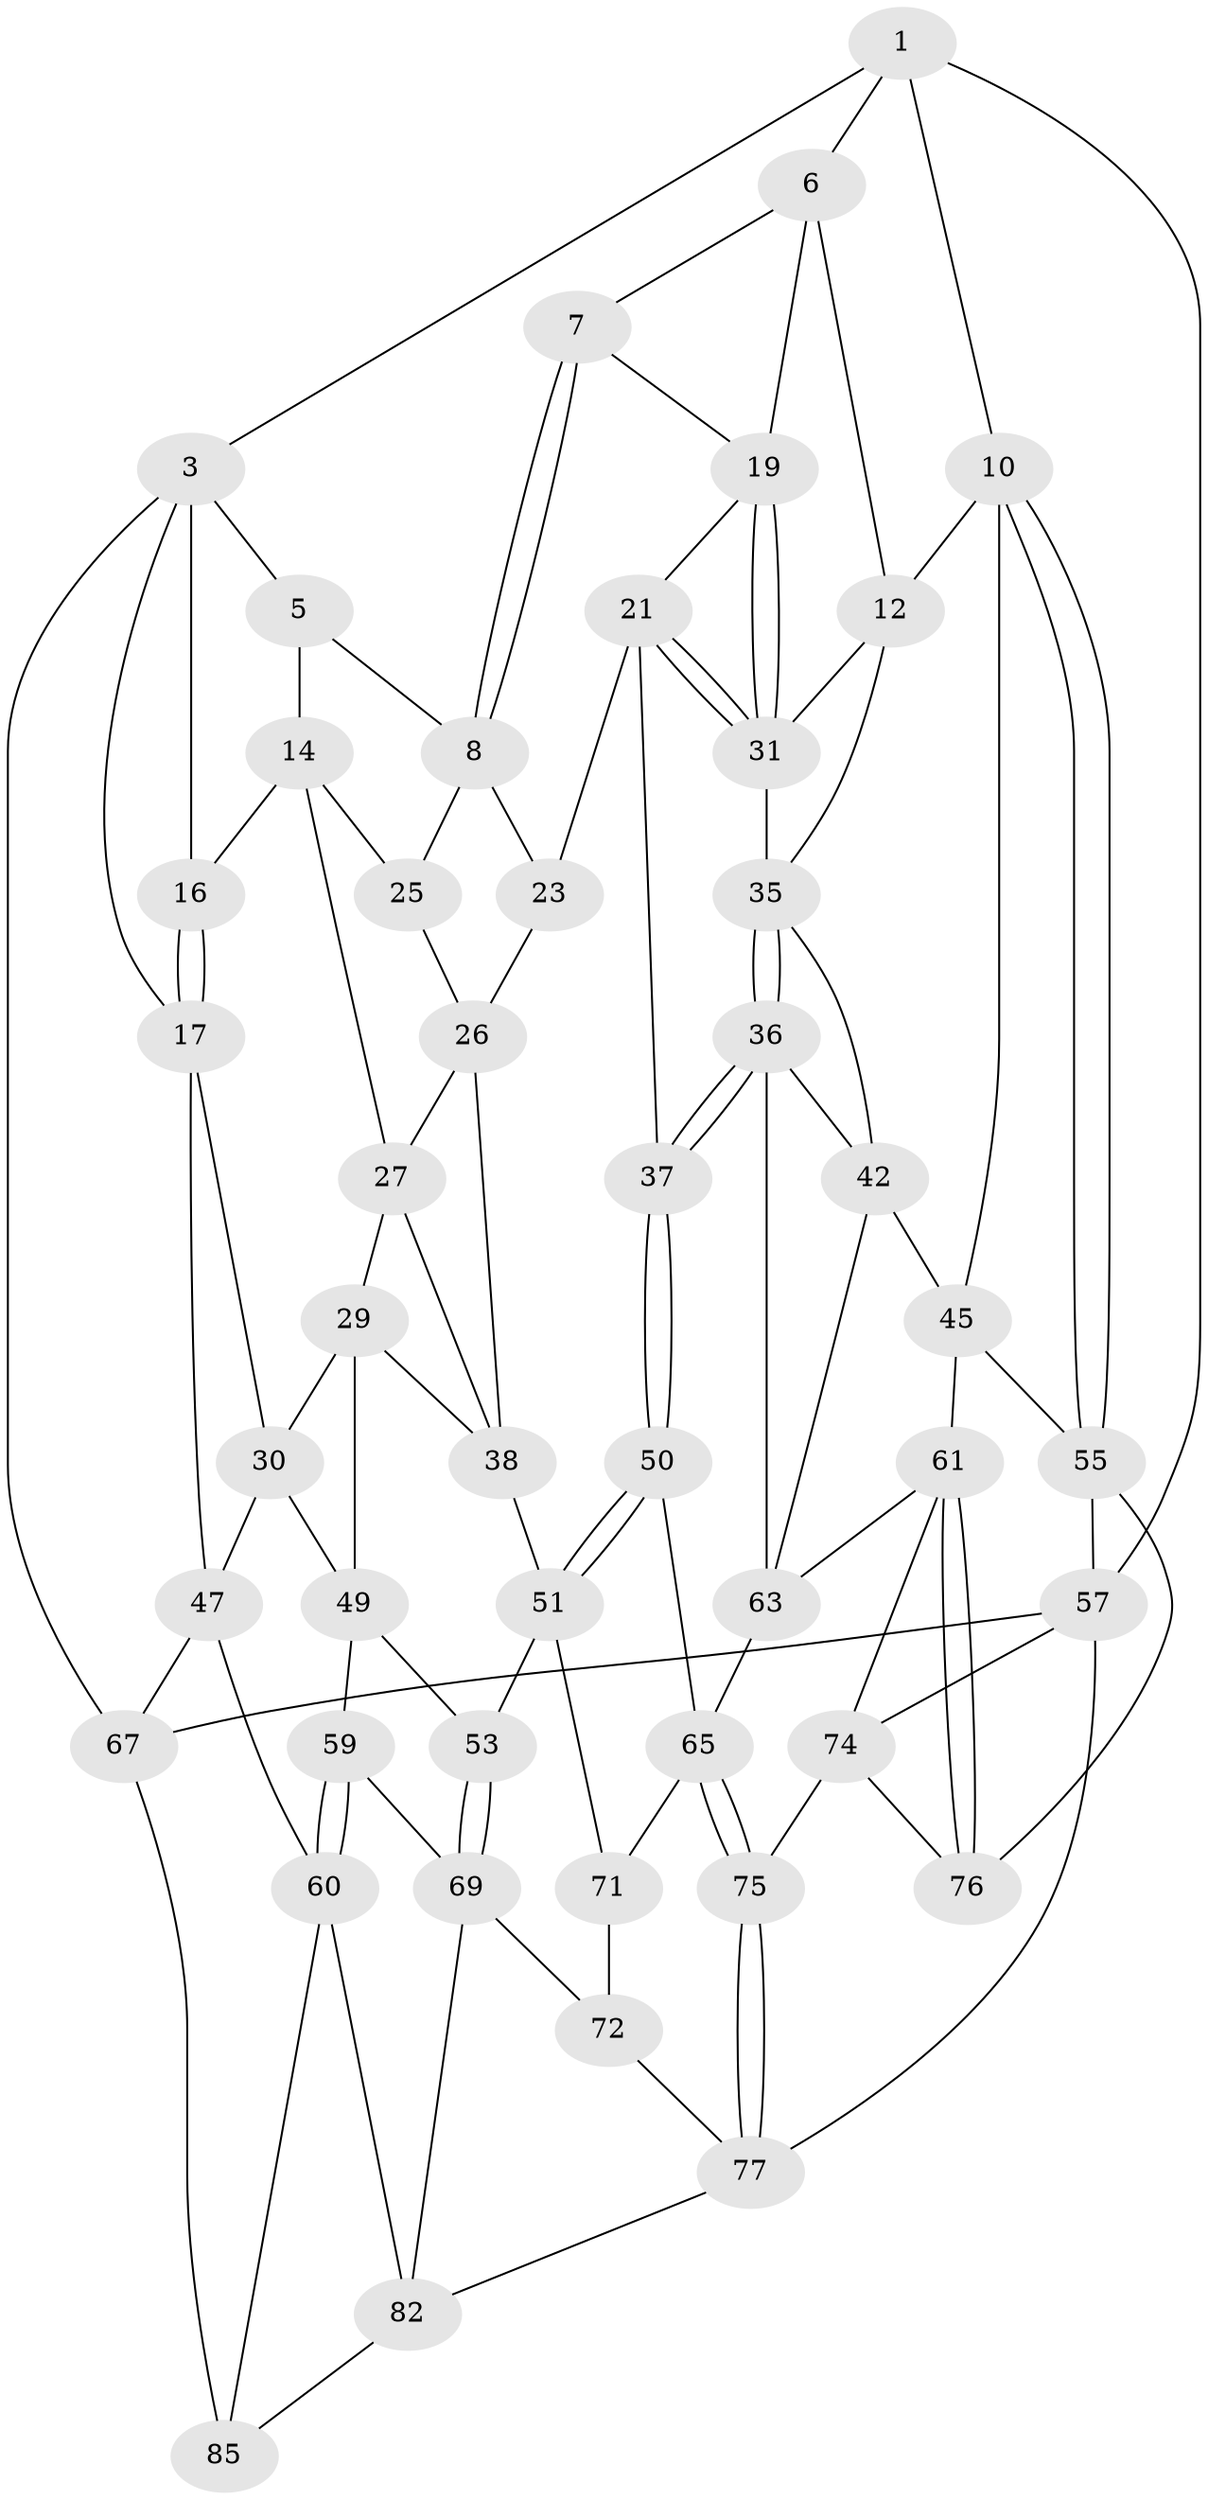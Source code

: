 // original degree distribution, {3: 0.023255813953488372, 5: 0.5348837209302325, 4: 0.23255813953488372, 6: 0.20930232558139536}
// Generated by graph-tools (version 1.1) at 2025/11/02/27/25 16:11:51]
// undirected, 48 vertices, 104 edges
graph export_dot {
graph [start="1"]
  node [color=gray90,style=filled];
  1 [pos="+0.7139381611697354+0",super="+2"];
  3 [pos="+0+0",super="+4"];
  5 [pos="+0.608796807656324+0",super="+9"];
  6 [pos="+0.7082691745302504+0",super="+13"];
  7 [pos="+0.622962967678307+0.12126442998088383"];
  8 [pos="+0.5397333376980405+0.1551237536211873",super="+24"];
  10 [pos="+1+0.15518666823433905",super="+11"];
  12 [pos="+0.9837273307618953+0.20990632523424496",super="+32"];
  14 [pos="+0.3298831059307635+0.10165930592899297",super="+15"];
  16 [pos="+0.22293684509761985+0"];
  17 [pos="+0.03206241861745886+0.25091668290939684",super="+18"];
  19 [pos="+0.7129542607591939+0.1997967174578943",super="+20"];
  21 [pos="+0.565115090869489+0.3230133856132853",super="+22"];
  23 [pos="+0.5261477203768391+0.32051679026018204"];
  25 [pos="+0.41985959582924226+0.20670774133973605"];
  26 [pos="+0.39103798705836723+0.2542793479740569",super="+34"];
  27 [pos="+0.2766520114387109+0.1759062072424577",super="+28"];
  29 [pos="+0.20477837729860476+0.25964057834240933",super="+40"];
  30 [pos="+0.10209721007102592+0.2848532166758511",super="+46"];
  31 [pos="+0.7118803843334076+0.2307730778169713",super="+33"];
  35 [pos="+0.7207266662503785+0.3358568777759335",super="+41"];
  36 [pos="+0.6228236078908018+0.4464762756293651",super="+44"];
  37 [pos="+0.5844499431554436+0.4454644265784083"];
  38 [pos="+0.35623228859597283+0.3501507793110891",super="+39"];
  42 [pos="+0.8072896907141435+0.4637593508941515",super="+43"];
  45 [pos="+0.8475455590927812+0.47741085765517527",super="+56"];
  47 [pos="+0+0.6026818137288341",super="+48"];
  49 [pos="+0.19304333810588103+0.4734672567420332",super="+54"];
  50 [pos="+0.5303558212790274+0.5244437118514538"];
  51 [pos="+0.469465479631564+0.5351472458444971",super="+52"];
  53 [pos="+0.35338082746298555+0.5474428871526854"];
  55 [pos="+1+0.5010683885783674",super="+58"];
  57 [pos="+1+1",super="+80"];
  59 [pos="+0.1793589734989941+0.6973560105557298"];
  60 [pos="+0.1344607463689057+0.7044246207231628",super="+84"];
  61 [pos="+0.870982454631071+0.6622409672378785",super="+62"];
  63 [pos="+0.7720555385769202+0.6160207320873688",super="+64"];
  65 [pos="+0.6634435256922563+0.6835666785576473",super="+66"];
  67 [pos="+0+0.7166339519424366",super="+68"];
  69 [pos="+0.31536231884902083+0.7148415864751165",super="+70"];
  71 [pos="+0.42620827125752037+0.6514271209479573",super="+73"];
  72 [pos="+0.3383995856862676+0.7294816209472871",super="+78"];
  74 [pos="+0.6811986543094303+0.704521732794712",super="+79"];
  75 [pos="+0.6662497414714259+0.6884376285767916"];
  76 [pos="+0.9413342778748793+0.7547028074315593"];
  77 [pos="+0.47504173775313097+0.9430427537887257",super="+81"];
  82 [pos="+0.41060067256011684+1",super="+83"];
  85 [pos="+0.09297581539239327+0.8782183886094842",super="+86"];
  1 -- 6;
  1 -- 10;
  1 -- 3;
  1 -- 57;
  3 -- 17;
  3 -- 16;
  3 -- 5;
  3 -- 67;
  5 -- 8;
  5 -- 14;
  6 -- 7;
  6 -- 19;
  6 -- 12;
  7 -- 8;
  7 -- 8;
  7 -- 19;
  8 -- 25;
  8 -- 23;
  10 -- 55;
  10 -- 55;
  10 -- 12;
  10 -- 45;
  12 -- 31;
  12 -- 35;
  14 -- 25;
  14 -- 16;
  14 -- 27;
  16 -- 17;
  16 -- 17;
  17 -- 30;
  17 -- 47;
  19 -- 31;
  19 -- 31;
  19 -- 21;
  21 -- 31;
  21 -- 31;
  21 -- 37;
  21 -- 23;
  23 -- 26;
  25 -- 26;
  26 -- 27;
  26 -- 38;
  27 -- 29;
  27 -- 38;
  29 -- 30;
  29 -- 49;
  29 -- 38;
  30 -- 49;
  30 -- 47;
  31 -- 35;
  35 -- 36;
  35 -- 36;
  35 -- 42;
  36 -- 37;
  36 -- 37;
  36 -- 42;
  36 -- 63;
  37 -- 50;
  37 -- 50;
  38 -- 51;
  42 -- 45;
  42 -- 63;
  45 -- 61;
  45 -- 55;
  47 -- 60;
  47 -- 67;
  49 -- 59;
  49 -- 53;
  50 -- 51;
  50 -- 51;
  50 -- 65;
  51 -- 71;
  51 -- 53;
  53 -- 69;
  53 -- 69;
  55 -- 57;
  55 -- 76;
  57 -- 74;
  57 -- 77;
  57 -- 67;
  59 -- 60;
  59 -- 60;
  59 -- 69;
  60 -- 82;
  60 -- 85;
  61 -- 76;
  61 -- 76;
  61 -- 74;
  61 -- 63;
  63 -- 65;
  65 -- 75;
  65 -- 75;
  65 -- 71;
  67 -- 85 [weight=2];
  69 -- 72;
  69 -- 82;
  71 -- 72 [weight=2];
  72 -- 77;
  74 -- 75;
  74 -- 76;
  75 -- 77;
  75 -- 77;
  77 -- 82;
  82 -- 85;
}
